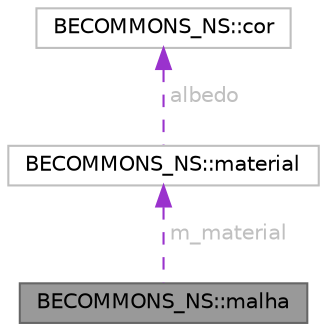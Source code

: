 digraph "BECOMMONS_NS::malha"
{
 // LATEX_PDF_SIZE
  bgcolor="transparent";
  edge [fontname=Helvetica,fontsize=10,labelfontname=Helvetica,labelfontsize=10];
  node [fontname=Helvetica,fontsize=10,shape=box,height=0.2,width=0.4];
  Node1 [id="Node000001",label="BECOMMONS_NS::malha",height=0.2,width=0.4,color="gray40", fillcolor="grey60", style="filled", fontcolor="black",tooltip=" "];
  Node2 -> Node1 [id="edge1_Node000001_Node000002",dir="back",color="darkorchid3",style="dashed",tooltip=" ",label=" m_material",fontcolor="grey" ];
  Node2 [id="Node000002",label="BECOMMONS_NS::material",height=0.2,width=0.4,color="grey75", fillcolor="white", style="filled",URL="$dc/dbc/structBECOMMONS__NS_1_1material.html",tooltip=" "];
  Node3 -> Node2 [id="edge2_Node000002_Node000003",dir="back",color="darkorchid3",style="dashed",tooltip=" ",label=" albedo",fontcolor="grey" ];
  Node3 [id="Node000003",label="BECOMMONS_NS::cor",height=0.2,width=0.4,color="grey75", fillcolor="white", style="filled",URL="$df/df9/structBECOMMONS__NS_1_1cor.html",tooltip=" "];
}
